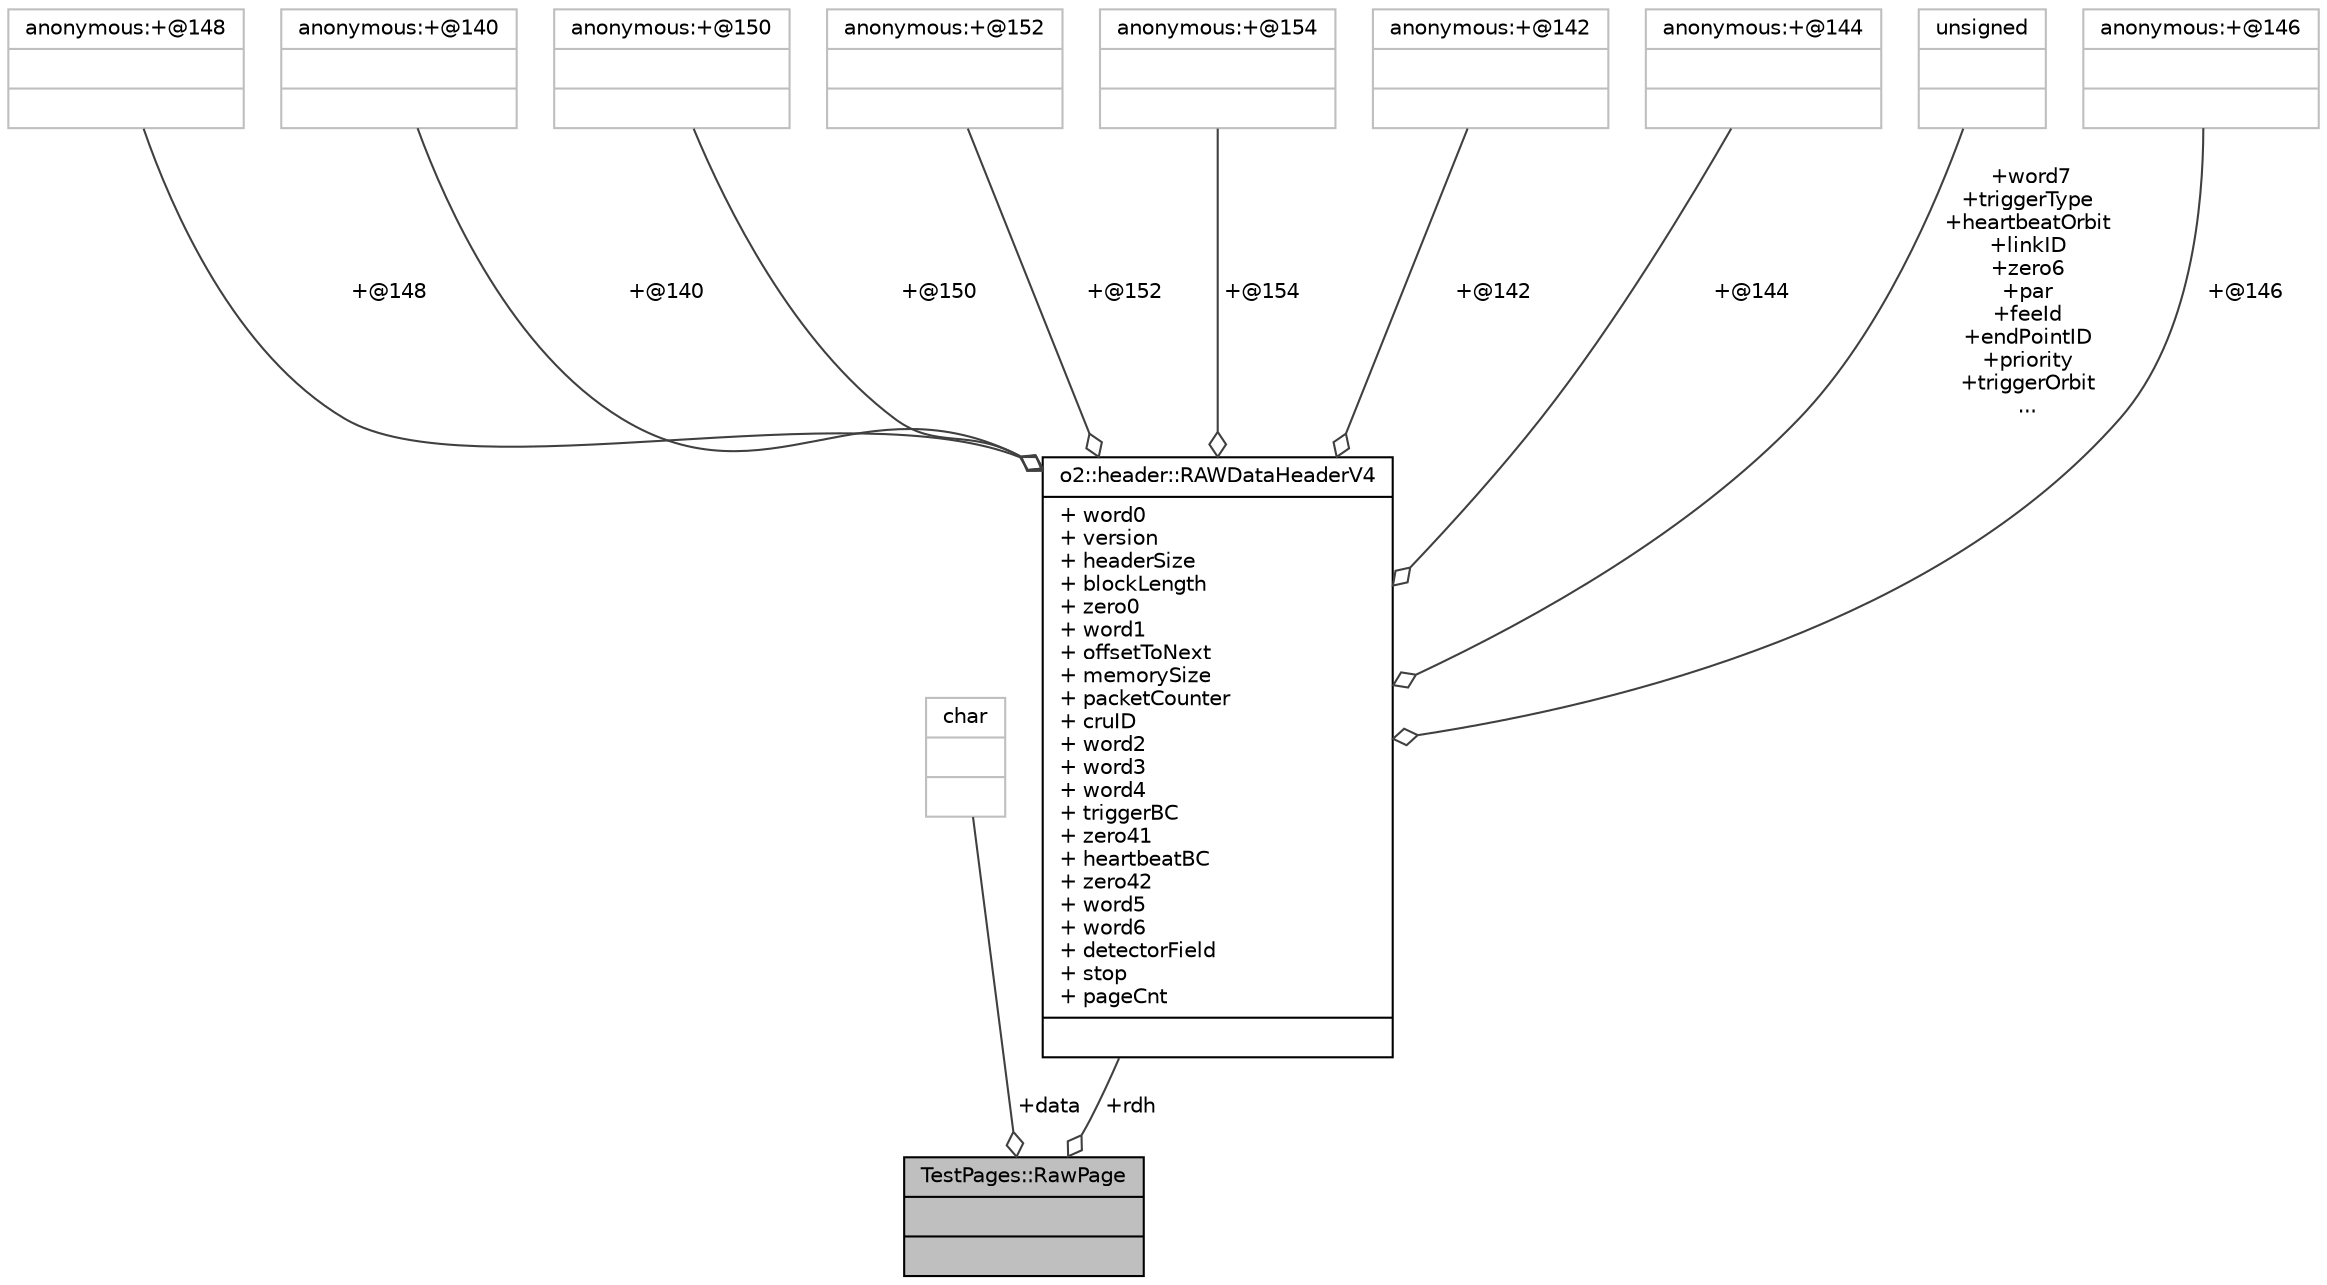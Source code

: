 digraph "TestPages::RawPage"
{
 // INTERACTIVE_SVG=YES
  bgcolor="transparent";
  edge [fontname="Helvetica",fontsize="10",labelfontname="Helvetica",labelfontsize="10"];
  node [fontname="Helvetica",fontsize="10",shape=record];
  Node1 [label="{TestPages::RawPage\n||}",height=0.2,width=0.4,color="black", fillcolor="grey75", style="filled", fontcolor="black"];
  Node2 -> Node1 [color="grey25",fontsize="10",style="solid",label=" +data" ,arrowhead="odiamond",fontname="Helvetica"];
  Node2 [label="{char\n||}",height=0.2,width=0.4,color="grey75"];
  Node3 -> Node1 [color="grey25",fontsize="10",style="solid",label=" +rdh" ,arrowhead="odiamond",fontname="Helvetica"];
  Node3 [label="{o2::header::RAWDataHeaderV4\n|+ word0\l+ version\l+ headerSize\l+ blockLength\l+ zero0\l+ word1\l+ offsetToNext\l+ memorySize\l+ packetCounter\l+ cruID\l+ word2\l+ word3\l+ word4\l+ triggerBC\l+ zero41\l+ heartbeatBC\l+ zero42\l+ word5\l+ word6\l+ detectorField\l+ stop\l+ pageCnt\l|}",height=0.2,width=0.4,color="black",URL="$d8/d47/structo2_1_1header_1_1RAWDataHeaderV4.html"];
  Node4 -> Node3 [color="grey25",fontsize="10",style="solid",label=" +@148" ,arrowhead="odiamond",fontname="Helvetica"];
  Node4 [label="{anonymous:+@148\n||}",height=0.2,width=0.4,color="grey75"];
  Node5 -> Node3 [color="grey25",fontsize="10",style="solid",label=" +@140" ,arrowhead="odiamond",fontname="Helvetica"];
  Node5 [label="{anonymous:+@140\n||}",height=0.2,width=0.4,color="grey75"];
  Node6 -> Node3 [color="grey25",fontsize="10",style="solid",label=" +@150" ,arrowhead="odiamond",fontname="Helvetica"];
  Node6 [label="{anonymous:+@150\n||}",height=0.2,width=0.4,color="grey75"];
  Node7 -> Node3 [color="grey25",fontsize="10",style="solid",label=" +@152" ,arrowhead="odiamond",fontname="Helvetica"];
  Node7 [label="{anonymous:+@152\n||}",height=0.2,width=0.4,color="grey75"];
  Node8 -> Node3 [color="grey25",fontsize="10",style="solid",label=" +@154" ,arrowhead="odiamond",fontname="Helvetica"];
  Node8 [label="{anonymous:+@154\n||}",height=0.2,width=0.4,color="grey75"];
  Node9 -> Node3 [color="grey25",fontsize="10",style="solid",label=" +@142" ,arrowhead="odiamond",fontname="Helvetica"];
  Node9 [label="{anonymous:+@142\n||}",height=0.2,width=0.4,color="grey75"];
  Node10 -> Node3 [color="grey25",fontsize="10",style="solid",label=" +@144" ,arrowhead="odiamond",fontname="Helvetica"];
  Node10 [label="{anonymous:+@144\n||}",height=0.2,width=0.4,color="grey75"];
  Node11 -> Node3 [color="grey25",fontsize="10",style="solid",label=" +word7\n+triggerType\n+heartbeatOrbit\n+linkID\n+zero6\n+par\n+feeId\n+endPointID\n+priority\n+triggerOrbit\n..." ,arrowhead="odiamond",fontname="Helvetica"];
  Node11 [label="{unsigned\n||}",height=0.2,width=0.4,color="grey75"];
  Node12 -> Node3 [color="grey25",fontsize="10",style="solid",label=" +@146" ,arrowhead="odiamond",fontname="Helvetica"];
  Node12 [label="{anonymous:+@146\n||}",height=0.2,width=0.4,color="grey75"];
}
